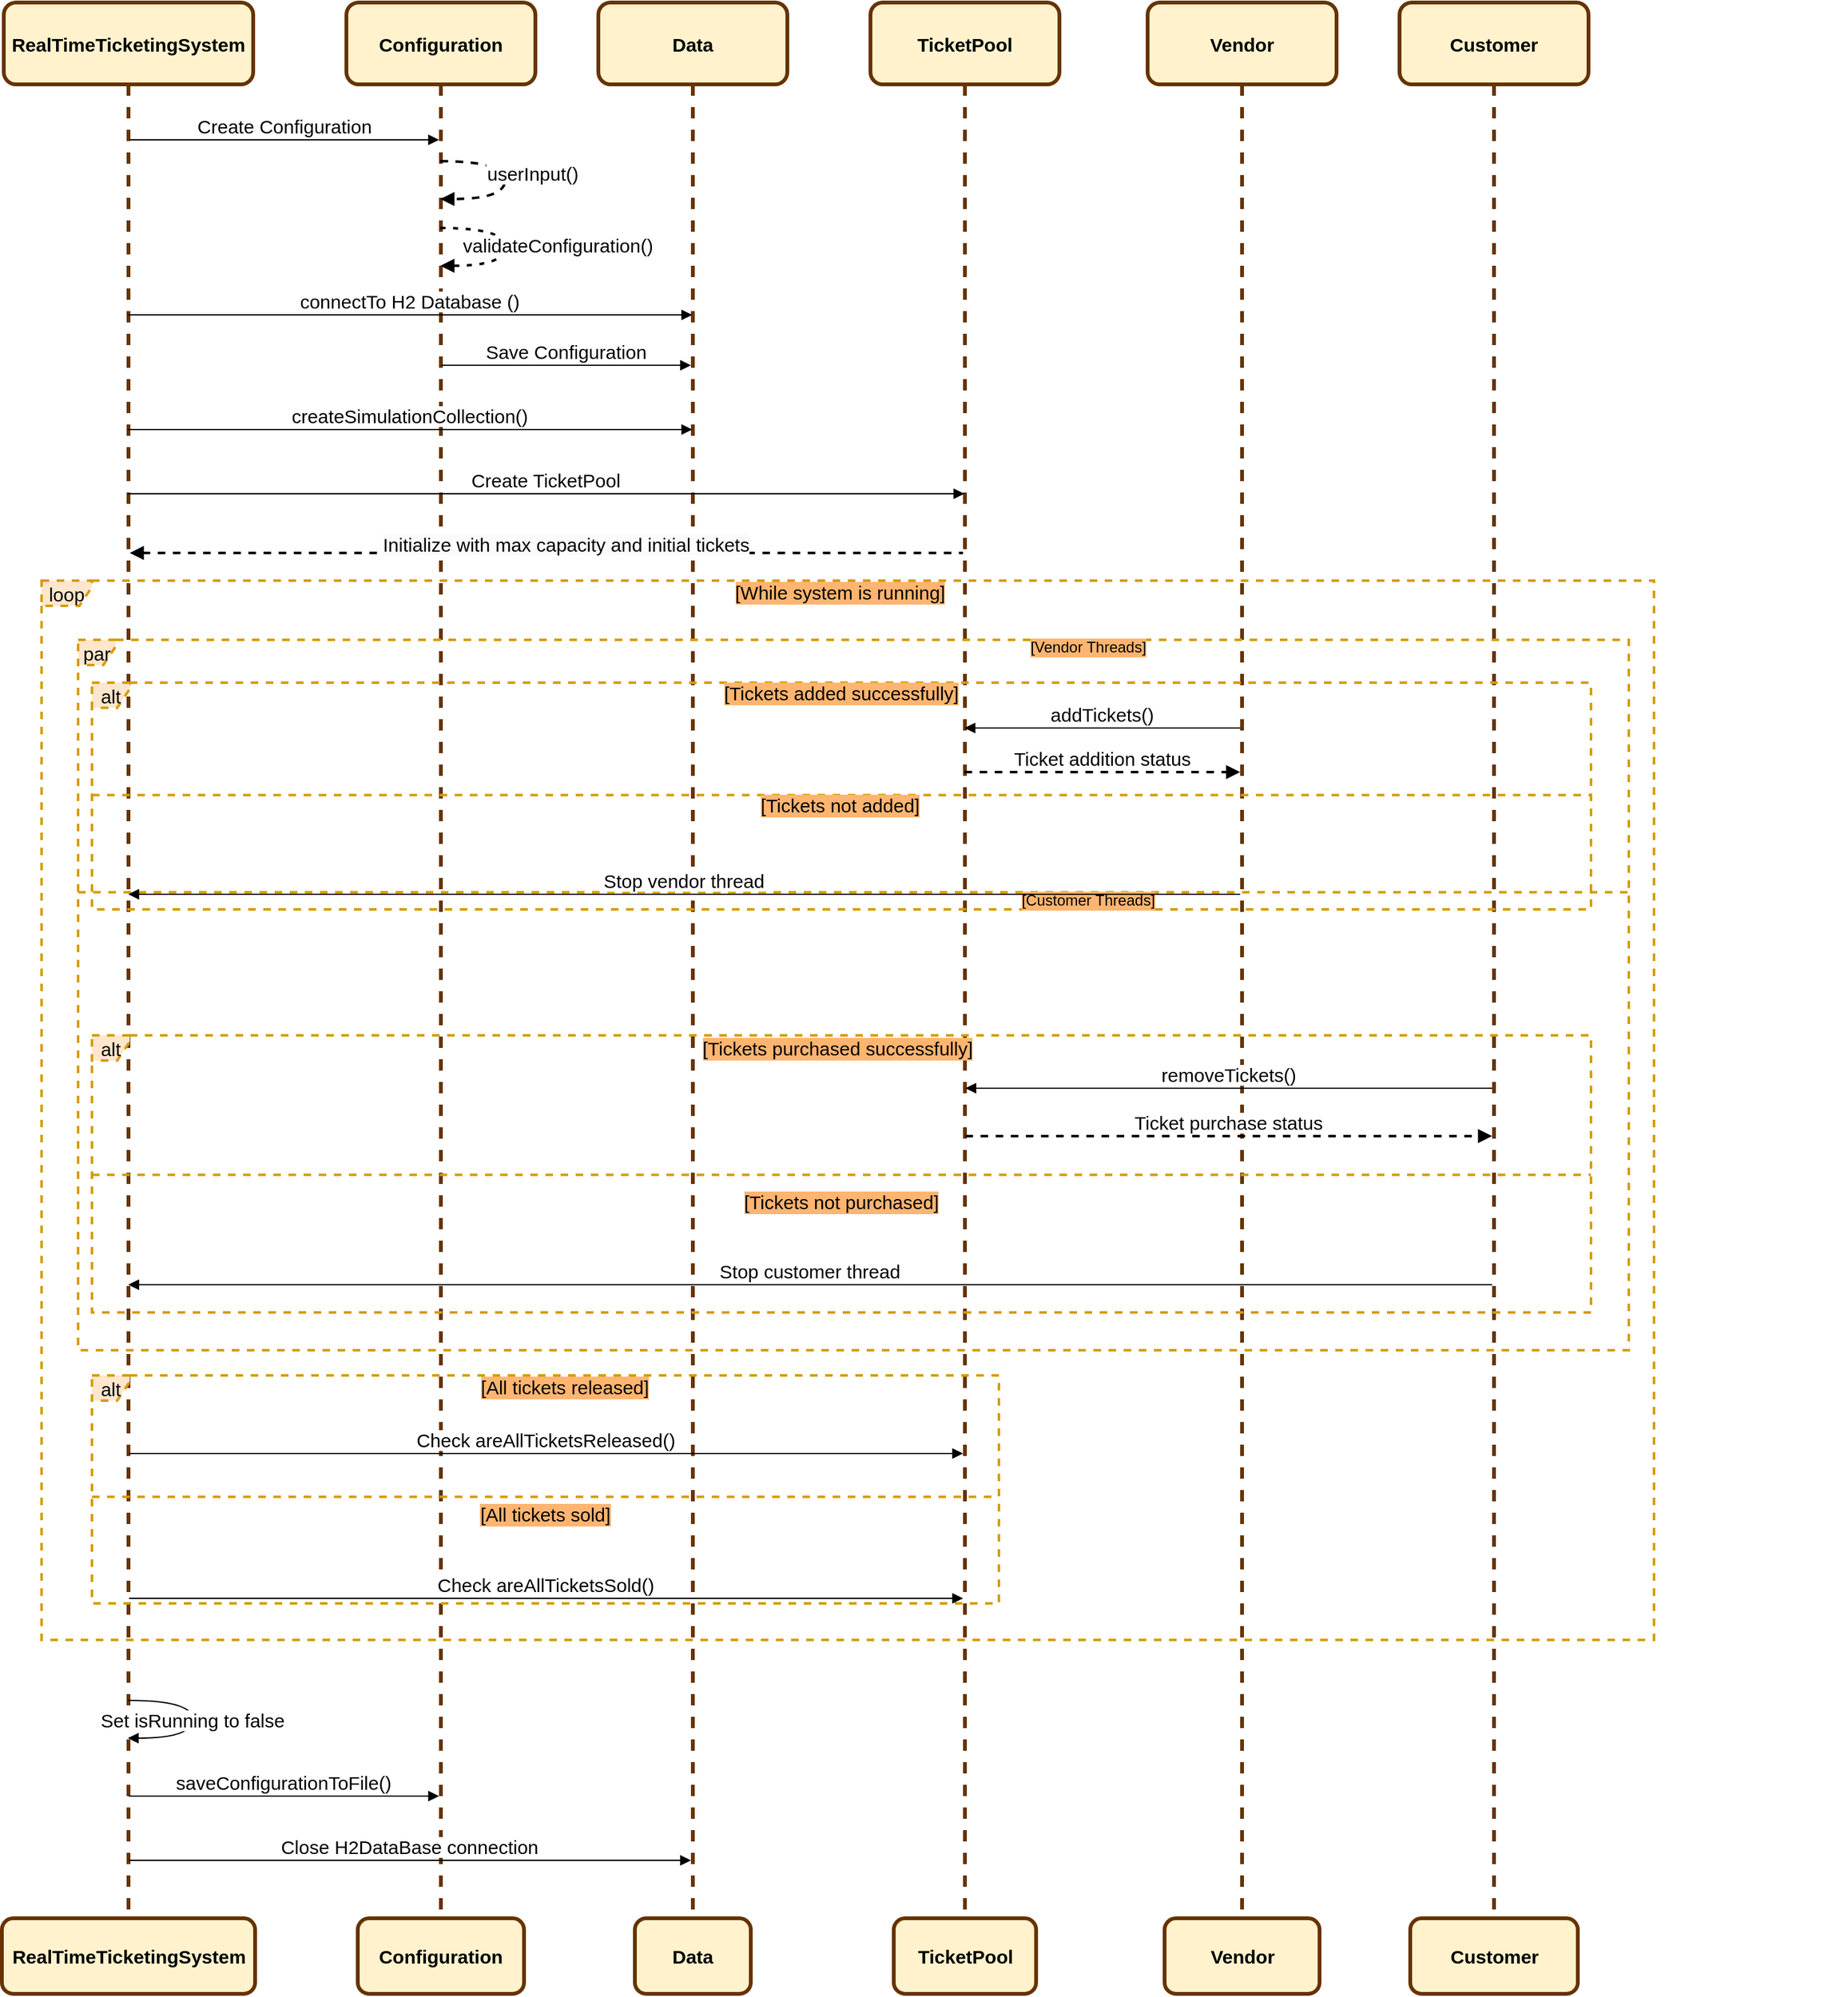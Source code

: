 <mxfile version="25.0.3">
  <diagram name="Page-1" id="2YBvvXClWsGukQMizWep">
    <mxGraphModel dx="2625" dy="1393" grid="1" gridSize="10" guides="1" tooltips="1" connect="1" arrows="1" fold="1" page="1" pageScale="1" pageWidth="850" pageHeight="1100" math="0" shadow="0">
      <root>
        <mxCell id="0" />
        <mxCell id="1" parent="0" />
        <mxCell id="Iy0Jn0IihA7hDuZPOEbw-1" value="RealTimeTicketingSystem" style="shape=umlLifeline;perimeter=lifelinePerimeter;whiteSpace=wrap;container=1;dropTarget=0;collapsible=0;recursiveResize=0;outlineConnect=0;portConstraint=eastwest;newEdgeStyle={&quot;edgeStyle&quot;:&quot;elbowEdgeStyle&quot;,&quot;elbow&quot;:&quot;vertical&quot;,&quot;curved&quot;:0,&quot;rounded&quot;:0};size=65;strokeWidth=3;fontStyle=1;fillColor=#fff2cc;strokeColor=#663300;rounded=1;glass=0;shadow=0;fontSize=15;" vertex="1" parent="1">
          <mxGeometry x="20" y="20" width="198" height="1580" as="geometry" />
        </mxCell>
        <mxCell id="Iy0Jn0IihA7hDuZPOEbw-2" value="Configuration" style="shape=umlLifeline;perimeter=lifelinePerimeter;whiteSpace=wrap;container=1;dropTarget=0;collapsible=0;recursiveResize=0;outlineConnect=0;portConstraint=eastwest;newEdgeStyle={&quot;edgeStyle&quot;:&quot;elbowEdgeStyle&quot;,&quot;elbow&quot;:&quot;vertical&quot;,&quot;curved&quot;:0,&quot;rounded&quot;:0};size=65;strokeWidth=3;fontStyle=1;fontSize=15;fillColor=#fff2cc;strokeColor=#663300;rounded=1;" vertex="1" parent="1">
          <mxGeometry x="292" y="20" width="150" height="1580" as="geometry" />
        </mxCell>
        <mxCell id="Iy0Jn0IihA7hDuZPOEbw-3" value="Data" style="shape=umlLifeline;perimeter=lifelinePerimeter;whiteSpace=wrap;container=1;dropTarget=0;collapsible=0;recursiveResize=0;outlineConnect=0;portConstraint=eastwest;newEdgeStyle={&quot;edgeStyle&quot;:&quot;elbowEdgeStyle&quot;,&quot;elbow&quot;:&quot;vertical&quot;,&quot;curved&quot;:0,&quot;rounded&quot;:0};size=65;strokeWidth=3;fontStyle=1;fontSize=15;fillColor=#fff2cc;strokeColor=#663300;rounded=1;" vertex="1" parent="1">
          <mxGeometry x="492" y="20" width="150" height="1580" as="geometry" />
        </mxCell>
        <mxCell id="Iy0Jn0IihA7hDuZPOEbw-4" value="TicketPool" style="shape=umlLifeline;perimeter=lifelinePerimeter;whiteSpace=wrap;container=1;dropTarget=0;collapsible=0;recursiveResize=0;outlineConnect=0;portConstraint=eastwest;newEdgeStyle={&quot;edgeStyle&quot;:&quot;elbowEdgeStyle&quot;,&quot;elbow&quot;:&quot;vertical&quot;,&quot;curved&quot;:0,&quot;rounded&quot;:0};size=65;strokeWidth=3;fontStyle=1;fontSize=15;fillColor=#fff2cc;strokeColor=#663300;rounded=1;" vertex="1" parent="1">
          <mxGeometry x="708" y="20" width="150" height="1580" as="geometry" />
        </mxCell>
        <mxCell id="Iy0Jn0IihA7hDuZPOEbw-5" value="Vendor" style="shape=umlLifeline;perimeter=lifelinePerimeter;whiteSpace=wrap;container=1;dropTarget=0;collapsible=0;recursiveResize=0;outlineConnect=0;portConstraint=eastwest;newEdgeStyle={&quot;edgeStyle&quot;:&quot;elbowEdgeStyle&quot;,&quot;elbow&quot;:&quot;vertical&quot;,&quot;curved&quot;:0,&quot;rounded&quot;:0};size=65;strokeWidth=3;fontStyle=1;fontSize=15;fillColor=#fff2cc;strokeColor=#663300;rounded=1;" vertex="1" parent="1">
          <mxGeometry x="928" y="20" width="150" height="1580" as="geometry" />
        </mxCell>
        <mxCell id="Iy0Jn0IihA7hDuZPOEbw-6" value="Customer" style="shape=umlLifeline;perimeter=lifelinePerimeter;whiteSpace=wrap;container=1;dropTarget=0;collapsible=0;recursiveResize=0;outlineConnect=0;portConstraint=eastwest;newEdgeStyle={&quot;edgeStyle&quot;:&quot;elbowEdgeStyle&quot;,&quot;elbow&quot;:&quot;vertical&quot;,&quot;curved&quot;:0,&quot;rounded&quot;:0};size=65;strokeWidth=3;fontStyle=1;fontSize=15;fillColor=#fff2cc;strokeColor=#663300;rounded=1;" vertex="1" parent="1">
          <mxGeometry x="1128" y="20" width="150" height="1580" as="geometry" />
        </mxCell>
        <mxCell id="Iy0Jn0IihA7hDuZPOEbw-8" value="alt" style="shape=umlFrame;dashed=1;pointerEvents=0;dropTarget=0;strokeColor=#d79b00;height=20;width=30;fillColor=#ffe6cc;strokeWidth=2;fontSize=15;" vertex="1" parent="1">
          <mxGeometry x="90" y="560" width="1190" height="180" as="geometry" />
        </mxCell>
        <mxCell id="Iy0Jn0IihA7hDuZPOEbw-9" value="[Tickets added successfully]" style="text;strokeColor=none;fillColor=none;align=center;verticalAlign=middle;whiteSpace=wrap;labelBackgroundColor=#FFB570;fontSize=15;" vertex="1" parent="Iy0Jn0IihA7hDuZPOEbw-8">
          <mxGeometry x="34.062" width="1121.87" height="16.744" as="geometry" />
        </mxCell>
        <mxCell id="Iy0Jn0IihA7hDuZPOEbw-10" value="" style="shape=line;dashed=1;whiteSpace=wrap;verticalAlign=top;labelPosition=center;verticalLabelPosition=middle;align=center;strokeColor=#d79b00;fillColor=#ffe6cc;strokeWidth=2;labelBackgroundColor=#FFB570;fontSize=15;" vertex="1" parent="Iy0Jn0IihA7hDuZPOEbw-8">
          <mxGeometry y="88.569" width="1190" height="1.431" as="geometry" />
        </mxCell>
        <mxCell id="Iy0Jn0IihA7hDuZPOEbw-49" value="[Tickets not added]" style="text;strokeColor=none;fillColor=none;align=center;verticalAlign=middle;whiteSpace=wrap;labelBackgroundColor=#FFB570;fontSize=15;" vertex="1" parent="Iy0Jn0IihA7hDuZPOEbw-8">
          <mxGeometry x="33.062" y="88.569" width="1121.87" height="16.744" as="geometry" />
        </mxCell>
        <mxCell id="Iy0Jn0IihA7hDuZPOEbw-14" value="par" style="shape=umlFrame;dashed=1;pointerEvents=0;dropTarget=0;strokeColor=#d79b00;height=20;width=30;fillColor=#ffe6cc;strokeWidth=2;fontSize=15;" vertex="1" parent="1">
          <mxGeometry x="79" y="526" width="1231" height="564" as="geometry" />
        </mxCell>
        <mxCell id="Iy0Jn0IihA7hDuZPOEbw-15" value="[Vendor Threads]" style="text;strokeColor=none;fillColor=none;align=center;verticalAlign=middle;whiteSpace=wrap;labelBackgroundColor=#FFB570;" vertex="1" parent="Iy0Jn0IihA7hDuZPOEbw-14">
          <mxGeometry x="200.003" width="1203.977" height="12.674" as="geometry" />
        </mxCell>
        <mxCell id="Iy0Jn0IihA7hDuZPOEbw-16" value="" style="shape=line;dashed=1;whiteSpace=wrap;verticalAlign=top;labelPosition=center;verticalLabelPosition=middle;align=center;strokeColor=#d79b00;fillColor=#ffe6cc;strokeWidth=2;fontSize=15;" vertex="1" parent="Iy0Jn0IihA7hDuZPOEbw-14">
          <mxGeometry y="193.735" width="1230" height="13.367" as="geometry" />
        </mxCell>
        <mxCell id="Iy0Jn0IihA7hDuZPOEbw-51" value="[Customer Threads]" style="text;strokeColor=none;fillColor=none;align=center;verticalAlign=middle;whiteSpace=wrap;labelBackgroundColor=#FFB570;" vertex="1" parent="Iy0Jn0IihA7hDuZPOEbw-14">
          <mxGeometry x="200.003" y="200.466" width="1203.977" height="12.674" as="geometry" />
        </mxCell>
        <mxCell id="Iy0Jn0IihA7hDuZPOEbw-17" value="loop" style="shape=umlFrame;dashed=1;pointerEvents=0;dropTarget=0;strokeColor=#d79b00;height=20;width=40;fillColor=#ffe6cc;strokeWidth=2;fontSize=15;" vertex="1" parent="1">
          <mxGeometry x="50" y="479" width="1280" height="841" as="geometry" />
        </mxCell>
        <mxCell id="Iy0Jn0IihA7hDuZPOEbw-18" value="[While system is running]" style="text;strokeColor=none;fillColor=none;align=center;verticalAlign=middle;whiteSpace=wrap;labelBackgroundColor=#ffb570;fontSize=15;" vertex="1" parent="Iy0Jn0IihA7hDuZPOEbw-17">
          <mxGeometry x="11.802" width="1244.395" height="17.761" as="geometry" />
        </mxCell>
        <mxCell id="Iy0Jn0IihA7hDuZPOEbw-19" value="alt" style="shape=umlFrame;dashed=1;pointerEvents=0;dropTarget=0;strokeColor=#d79b00;height=20;width=30;fillColor=#ffe6cc;strokeWidth=2;fontSize=15;" vertex="1" parent="1">
          <mxGeometry x="90" y="1110" width="720" height="181" as="geometry" />
        </mxCell>
        <mxCell id="Iy0Jn0IihA7hDuZPOEbw-20" value="[All tickets released]" style="text;strokeColor=none;fillColor=none;align=center;verticalAlign=middle;whiteSpace=wrap;labelBackgroundColor=#FFB570;fontSize=15;" vertex="1" parent="Iy0Jn0IihA7hDuZPOEbw-19">
          <mxGeometry x="31.487" width="688.513" height="17.921" as="geometry" />
        </mxCell>
        <mxCell id="Iy0Jn0IihA7hDuZPOEbw-21" value="[All tickets sold]" style="shape=line;dashed=1;whiteSpace=wrap;verticalAlign=top;labelPosition=center;verticalLabelPosition=middle;align=center;strokeColor=#d79b00;fillColor=#ffe6cc;strokeWidth=2;labelBackgroundColor=#FFB570;fontSize=15;" vertex="1" parent="Iy0Jn0IihA7hDuZPOEbw-19">
          <mxGeometry y="94.98" width="720.0" height="2.688" as="geometry" />
        </mxCell>
        <mxCell id="Iy0Jn0IihA7hDuZPOEbw-22" value="Create Configuration" style="verticalAlign=bottom;edgeStyle=elbowEdgeStyle;elbow=vertical;curved=0;rounded=0;endArrow=block;fontSize=15;" edge="1" parent="1" source="Iy0Jn0IihA7hDuZPOEbw-1" target="Iy0Jn0IihA7hDuZPOEbw-2">
          <mxGeometry relative="1" as="geometry">
            <Array as="points">
              <mxPoint x="252" y="129" />
            </Array>
          </mxGeometry>
        </mxCell>
        <mxCell id="Iy0Jn0IihA7hDuZPOEbw-23" value="userInput()" style="curved=1;dashed=1;endArrow=block;rounded=0;strokeWidth=2;fontSize=15;" edge="1" parent="1">
          <mxGeometry x="-0.09" y="22" relative="1" as="geometry">
            <Array as="points">
              <mxPoint x="418" y="146" />
              <mxPoint x="418" y="176" />
            </Array>
            <mxPoint x="366.548" y="146" as="sourcePoint" />
            <mxPoint x="366.548" y="176" as="targetPoint" />
            <mxPoint as="offset" />
          </mxGeometry>
        </mxCell>
        <mxCell id="Iy0Jn0IihA7hDuZPOEbw-24" value="validateConfiguration()" style="curved=1;dashed=1;dashPattern=2 3;endArrow=block;rounded=0;strokeWidth=2;fontSize=15;" edge="1" parent="1">
          <mxGeometry x="-0.03" y="42" relative="1" as="geometry">
            <Array as="points">
              <mxPoint x="418" y="199" />
              <mxPoint x="418" y="229" />
            </Array>
            <mxPoint x="366.548" y="199" as="sourcePoint" />
            <mxPoint x="366.548" y="229" as="targetPoint" />
            <mxPoint as="offset" />
          </mxGeometry>
        </mxCell>
        <mxCell id="Iy0Jn0IihA7hDuZPOEbw-25" value="Save Configuration" style="verticalAlign=bottom;edgeStyle=elbowEdgeStyle;elbow=vertical;curved=0;rounded=0;endArrow=none;strokeWidth=1;endFill=0;startArrow=block;startFill=1;fontSize=15;" edge="1" parent="1">
          <mxGeometry relative="1" as="geometry">
            <Array as="points">
              <mxPoint x="450.68" y="308" />
            </Array>
            <mxPoint x="565.5" y="308" as="sourcePoint" />
            <mxPoint x="367.548" y="308" as="targetPoint" />
          </mxGeometry>
        </mxCell>
        <mxCell id="Iy0Jn0IihA7hDuZPOEbw-26" value="connectTo H2 Database ()" style="verticalAlign=bottom;edgeStyle=elbowEdgeStyle;elbow=vertical;curved=0;rounded=0;endArrow=block;fontSize=15;" edge="1" parent="1">
          <mxGeometry relative="1" as="geometry">
            <Array as="points">
              <mxPoint x="352" y="268" />
            </Array>
            <mxPoint x="118.324" y="268" as="sourcePoint" />
            <mxPoint x="566.5" y="268" as="targetPoint" />
          </mxGeometry>
        </mxCell>
        <mxCell id="Iy0Jn0IihA7hDuZPOEbw-27" value="createSimulationCollection()" style="verticalAlign=bottom;edgeStyle=elbowEdgeStyle;elbow=vertical;curved=0;rounded=0;endArrow=block;fontSize=15;" edge="1" parent="1">
          <mxGeometry relative="1" as="geometry">
            <Array as="points">
              <mxPoint x="352" y="359" />
            </Array>
            <mxPoint x="118.389" y="359" as="sourcePoint" />
            <mxPoint x="566.5" y="359" as="targetPoint" />
          </mxGeometry>
        </mxCell>
        <mxCell id="Iy0Jn0IihA7hDuZPOEbw-28" value="Create TicketPool" style="verticalAlign=bottom;edgeStyle=elbowEdgeStyle;elbow=vertical;curved=0;rounded=0;endArrow=block;fontSize=15;" edge="1" parent="1">
          <mxGeometry relative="1" as="geometry">
            <Array as="points">
              <mxPoint x="459" y="410" />
            </Array>
            <mxPoint x="118.389" y="410" as="sourcePoint" />
            <mxPoint x="782.5" y="410" as="targetPoint" />
          </mxGeometry>
        </mxCell>
        <mxCell id="Iy0Jn0IihA7hDuZPOEbw-29" value="addTickets()" style="verticalAlign=bottom;edgeStyle=elbowEdgeStyle;elbow=vertical;curved=0;rounded=0;endArrow=block;fontSize=15;" edge="1" parent="1">
          <mxGeometry relative="1" as="geometry">
            <Array as="points">
              <mxPoint x="904" y="596" />
            </Array>
            <mxPoint x="1001.5" y="596" as="sourcePoint" />
            <mxPoint x="782.682" y="596" as="targetPoint" />
          </mxGeometry>
        </mxCell>
        <mxCell id="Iy0Jn0IihA7hDuZPOEbw-30" value="Ticket addition status" style="verticalAlign=bottom;edgeStyle=elbowEdgeStyle;elbow=vertical;curved=0;rounded=0;dashed=1;endArrow=block;strokeWidth=2;fontSize=15;" edge="1" parent="1">
          <mxGeometry relative="1" as="geometry">
            <Array as="points">
              <mxPoint x="901" y="631" />
            </Array>
            <mxPoint x="782.682" y="631" as="sourcePoint" />
            <mxPoint x="1001.5" y="631" as="targetPoint" />
          </mxGeometry>
        </mxCell>
        <mxCell id="Iy0Jn0IihA7hDuZPOEbw-33" value="Stop vendor thread" style="verticalAlign=bottom;edgeStyle=elbowEdgeStyle;elbow=vertical;curved=0;rounded=0;endArrow=block;strokeWidth=1;fontSize=15;" edge="1" parent="1">
          <mxGeometry relative="1" as="geometry">
            <Array as="points">
              <mxPoint x="572" y="728" />
            </Array>
            <mxPoint x="1001.5" y="728" as="sourcePoint" />
            <mxPoint x="118.833" y="728" as="targetPoint" />
          </mxGeometry>
        </mxCell>
        <mxCell id="Iy0Jn0IihA7hDuZPOEbw-34" value="removeTickets()" style="verticalAlign=bottom;edgeStyle=elbowEdgeStyle;elbow=vertical;curved=0;rounded=0;endArrow=block;fontSize=15;" edge="1" parent="1">
          <mxGeometry relative="1" as="geometry">
            <Array as="points">
              <mxPoint x="1004" y="882" />
            </Array>
            <mxPoint x="1201.5" y="882" as="sourcePoint" />
            <mxPoint x="783.389" y="882" as="targetPoint" />
          </mxGeometry>
        </mxCell>
        <mxCell id="Iy0Jn0IihA7hDuZPOEbw-35" value="Ticket purchase status" style="verticalAlign=bottom;edgeStyle=elbowEdgeStyle;elbow=vertical;curved=0;rounded=0;dashed=1;endArrow=block;strokeWidth=2;fontSize=15;" edge="1" parent="1">
          <mxGeometry relative="1" as="geometry">
            <Array as="points">
              <mxPoint x="1001" y="920" />
            </Array>
            <mxPoint x="783.389" y="920" as="sourcePoint" />
            <mxPoint x="1201.5" y="920" as="targetPoint" />
          </mxGeometry>
        </mxCell>
        <mxCell id="Iy0Jn0IihA7hDuZPOEbw-38" value="Stop customer thread" style="verticalAlign=bottom;edgeStyle=elbowEdgeStyle;elbow=vertical;curved=0;rounded=0;endArrow=block;fontSize=15;" edge="1" parent="1">
          <mxGeometry relative="1" as="geometry">
            <Array as="points">
              <mxPoint x="672" y="1038" />
            </Array>
            <mxPoint x="1201.5" y="1038" as="sourcePoint" />
            <mxPoint x="118.833" y="1038" as="targetPoint" />
          </mxGeometry>
        </mxCell>
        <mxCell id="Iy0Jn0IihA7hDuZPOEbw-39" value="Check areAllTicketsReleased()" style="verticalAlign=bottom;edgeStyle=elbowEdgeStyle;elbow=vertical;curved=0;rounded=0;endArrow=block;fontSize=15;" edge="1" parent="1">
          <mxGeometry relative="1" as="geometry">
            <Array as="points">
              <mxPoint x="459" y="1172" />
            </Array>
            <mxPoint x="119.389" y="1172" as="sourcePoint" />
            <mxPoint x="781.5" y="1172" as="targetPoint" />
          </mxGeometry>
        </mxCell>
        <mxCell id="Iy0Jn0IihA7hDuZPOEbw-40" value="Check areAllTicketsSold()" style="verticalAlign=bottom;edgeStyle=elbowEdgeStyle;elbow=vertical;curved=0;rounded=0;endArrow=block;fontSize=15;" edge="1" parent="1">
          <mxGeometry relative="1" as="geometry">
            <Array as="points">
              <mxPoint x="459" y="1287" />
            </Array>
            <mxPoint x="119.389" y="1287" as="sourcePoint" />
            <mxPoint x="781.5" y="1287" as="targetPoint" />
          </mxGeometry>
        </mxCell>
        <mxCell id="Iy0Jn0IihA7hDuZPOEbw-41" value="Set isRunning to false" style="curved=1;endArrow=block;rounded=0;fontSize=15;" edge="1" parent="1">
          <mxGeometry relative="1" as="geometry">
            <Array as="points">
              <mxPoint x="170" y="1368" />
              <mxPoint x="170" y="1398" />
            </Array>
            <mxPoint x="118.5" y="1368" as="sourcePoint" />
            <mxPoint x="118.5" y="1398" as="targetPoint" />
          </mxGeometry>
        </mxCell>
        <mxCell id="Iy0Jn0IihA7hDuZPOEbw-42" value="saveConfigurationToFile()" style="verticalAlign=bottom;edgeStyle=elbowEdgeStyle;elbow=vertical;curved=0;rounded=0;endArrow=block;fontSize=15;" edge="1" parent="1">
          <mxGeometry relative="1" as="geometry">
            <Array as="points">
              <mxPoint x="252" y="1444" />
            </Array>
            <mxPoint x="119.25" y="1444" as="sourcePoint" />
            <mxPoint x="365.5" y="1444" as="targetPoint" />
          </mxGeometry>
        </mxCell>
        <mxCell id="Iy0Jn0IihA7hDuZPOEbw-43" value="Close H2DataBase connection" style="verticalAlign=bottom;edgeStyle=elbowEdgeStyle;elbow=horizontal;curved=0;rounded=0;endArrow=block;fontSize=15;" edge="1" parent="1">
          <mxGeometry relative="1" as="geometry">
            <Array as="points">
              <mxPoint x="352" y="1495" />
            </Array>
            <mxPoint x="119.25" y="1495" as="sourcePoint" />
            <mxPoint x="565.5" y="1495" as="targetPoint" />
          </mxGeometry>
        </mxCell>
        <mxCell id="Iy0Jn0IihA7hDuZPOEbw-45" value="" style="endArrow=none;html=1;rounded=0;dashed=1;startArrow=block;startFill=1;strokeWidth=2;fontSize=15;" edge="1" parent="1">
          <mxGeometry width="50" height="50" relative="1" as="geometry">
            <mxPoint x="120" y="457" as="sourcePoint" />
            <mxPoint x="781.5" y="457" as="targetPoint" />
          </mxGeometry>
        </mxCell>
        <mxCell id="Iy0Jn0IihA7hDuZPOEbw-48" value="&lt;span style=&quot;background-color: rgb(251, 251, 251);&quot;&gt;Initialize with max capacity and initial tickets&lt;/span&gt;" style="edgeLabel;html=1;align=center;verticalAlign=middle;resizable=0;points=[];fontSize=15;" vertex="1" connectable="0" parent="Iy0Jn0IihA7hDuZPOEbw-45">
          <mxGeometry x="0.069" y="1" relative="1" as="geometry">
            <mxPoint x="-8" y="-6" as="offset" />
          </mxGeometry>
        </mxCell>
        <mxCell id="Iy0Jn0IihA7hDuZPOEbw-52" value="alt" style="shape=umlFrame;dashed=1;pointerEvents=0;dropTarget=0;strokeColor=#d79b00;height=20;width=30;fillColor=#ffe6cc;strokeWidth=2;fontSize=15;" vertex="1" parent="1">
          <mxGeometry x="90" y="840" width="1190" height="220" as="geometry" />
        </mxCell>
        <mxCell id="Iy0Jn0IihA7hDuZPOEbw-53" value="[Tickets purchased successfully]" style="text;strokeColor=none;fillColor=none;align=center;verticalAlign=middle;whiteSpace=wrap;labelBackgroundColor=#FFB570;fontSize=15;" vertex="1" parent="Iy0Jn0IihA7hDuZPOEbw-52">
          <mxGeometry x="31.262" width="1121.87" height="20.465" as="geometry" />
        </mxCell>
        <mxCell id="Iy0Jn0IihA7hDuZPOEbw-57" value="[Tickets not purchased]" style="text;strokeColor=none;fillColor=none;align=center;verticalAlign=middle;whiteSpace=wrap;labelBackgroundColor=#FFB570;fontSize=15;" vertex="1" parent="1">
          <mxGeometry x="124.062" y="962.7" width="1121.87" height="18.605" as="geometry" />
        </mxCell>
        <mxCell id="Iy0Jn0IihA7hDuZPOEbw-58" value="RealTimeTicketingSystem" style="shape=umlLifeline;perimeter=lifelinePerimeter;whiteSpace=wrap;container=1;dropTarget=0;collapsible=0;recursiveResize=0;outlineConnect=0;portConstraint=eastwest;newEdgeStyle={&quot;edgeStyle&quot;:&quot;elbowEdgeStyle&quot;,&quot;elbow&quot;:&quot;vertical&quot;,&quot;curved&quot;:0,&quot;rounded&quot;:0};size=65;strokeWidth=3;fontStyle=1;fontSize=15;rounded=1;fillColor=#fff2cc;strokeColor=#663300;" vertex="1" parent="1">
          <mxGeometry x="18.5" y="1541" width="201" height="60" as="geometry" />
        </mxCell>
        <mxCell id="Iy0Jn0IihA7hDuZPOEbw-59" value="Configuration" style="shape=umlLifeline;perimeter=lifelinePerimeter;whiteSpace=wrap;container=1;dropTarget=0;collapsible=0;recursiveResize=0;outlineConnect=0;portConstraint=eastwest;newEdgeStyle={&quot;edgeStyle&quot;:&quot;elbowEdgeStyle&quot;,&quot;elbow&quot;:&quot;vertical&quot;,&quot;curved&quot;:0,&quot;rounded&quot;:0};size=65;strokeWidth=3;fontStyle=1;fontSize=15;rounded=1;fillColor=#fff2cc;strokeColor=#663300;" vertex="1" parent="1">
          <mxGeometry x="301" y="1541" width="132" height="60" as="geometry" />
        </mxCell>
        <mxCell id="Iy0Jn0IihA7hDuZPOEbw-60" value="Data" style="shape=umlLifeline;perimeter=lifelinePerimeter;whiteSpace=wrap;container=1;dropTarget=0;collapsible=0;recursiveResize=0;outlineConnect=0;portConstraint=eastwest;newEdgeStyle={&quot;edgeStyle&quot;:&quot;elbowEdgeStyle&quot;,&quot;elbow&quot;:&quot;vertical&quot;,&quot;curved&quot;:0,&quot;rounded&quot;:0};size=65;strokeWidth=3;fontStyle=1;fontSize=15;rounded=1;fillColor=#fff2cc;strokeColor=#663300;" vertex="1" parent="1">
          <mxGeometry x="521" y="1541" width="92" height="60" as="geometry" />
        </mxCell>
        <mxCell id="Iy0Jn0IihA7hDuZPOEbw-61" value="TicketPool" style="shape=umlLifeline;perimeter=lifelinePerimeter;whiteSpace=wrap;container=1;dropTarget=0;collapsible=0;recursiveResize=0;outlineConnect=0;portConstraint=eastwest;newEdgeStyle={&quot;edgeStyle&quot;:&quot;elbowEdgeStyle&quot;,&quot;elbow&quot;:&quot;vertical&quot;,&quot;curved&quot;:0,&quot;rounded&quot;:0};size=65;strokeWidth=3;fontStyle=1;fontSize=15;rounded=1;fillColor=#fff2cc;strokeColor=#663300;" vertex="1" parent="1">
          <mxGeometry x="726.5" y="1541" width="113" height="60" as="geometry" />
        </mxCell>
        <mxCell id="Iy0Jn0IihA7hDuZPOEbw-62" value="Vendor" style="shape=umlLifeline;perimeter=lifelinePerimeter;whiteSpace=wrap;container=1;dropTarget=0;collapsible=0;recursiveResize=0;outlineConnect=0;portConstraint=eastwest;newEdgeStyle={&quot;edgeStyle&quot;:&quot;elbowEdgeStyle&quot;,&quot;elbow&quot;:&quot;vertical&quot;,&quot;curved&quot;:0,&quot;rounded&quot;:0};size=65;strokeWidth=3;fontStyle=1;fontSize=15;rounded=1;fillColor=#fff2cc;strokeColor=#663300;" vertex="1" parent="1">
          <mxGeometry x="941.5" y="1541" width="123" height="60" as="geometry" />
        </mxCell>
        <mxCell id="Iy0Jn0IihA7hDuZPOEbw-63" value="Customer" style="shape=umlLifeline;perimeter=lifelinePerimeter;whiteSpace=wrap;container=1;dropTarget=0;collapsible=0;recursiveResize=0;outlineConnect=0;portConstraint=eastwest;newEdgeStyle={&quot;edgeStyle&quot;:&quot;elbowEdgeStyle&quot;,&quot;elbow&quot;:&quot;vertical&quot;,&quot;curved&quot;:0,&quot;rounded&quot;:0};size=65;strokeWidth=3;fontStyle=1;fontSize=15;rounded=1;fillColor=#fff2cc;strokeColor=#663300;" vertex="1" parent="1">
          <mxGeometry x="1136.5" y="1541" width="133" height="60" as="geometry" />
        </mxCell>
        <mxCell id="Iy0Jn0IihA7hDuZPOEbw-56" value="" style="shape=line;dashed=1;whiteSpace=wrap;verticalAlign=top;labelPosition=center;verticalLabelPosition=middle;align=center;strokeColor=#d79b00;fillColor=#ffe6cc;strokeWidth=2;labelBackgroundColor=#FFB570;fontSize=15;" vertex="1" parent="1">
          <mxGeometry x="90" y="949.999" width="1190" height="1.431" as="geometry" />
        </mxCell>
      </root>
    </mxGraphModel>
  </diagram>
</mxfile>

